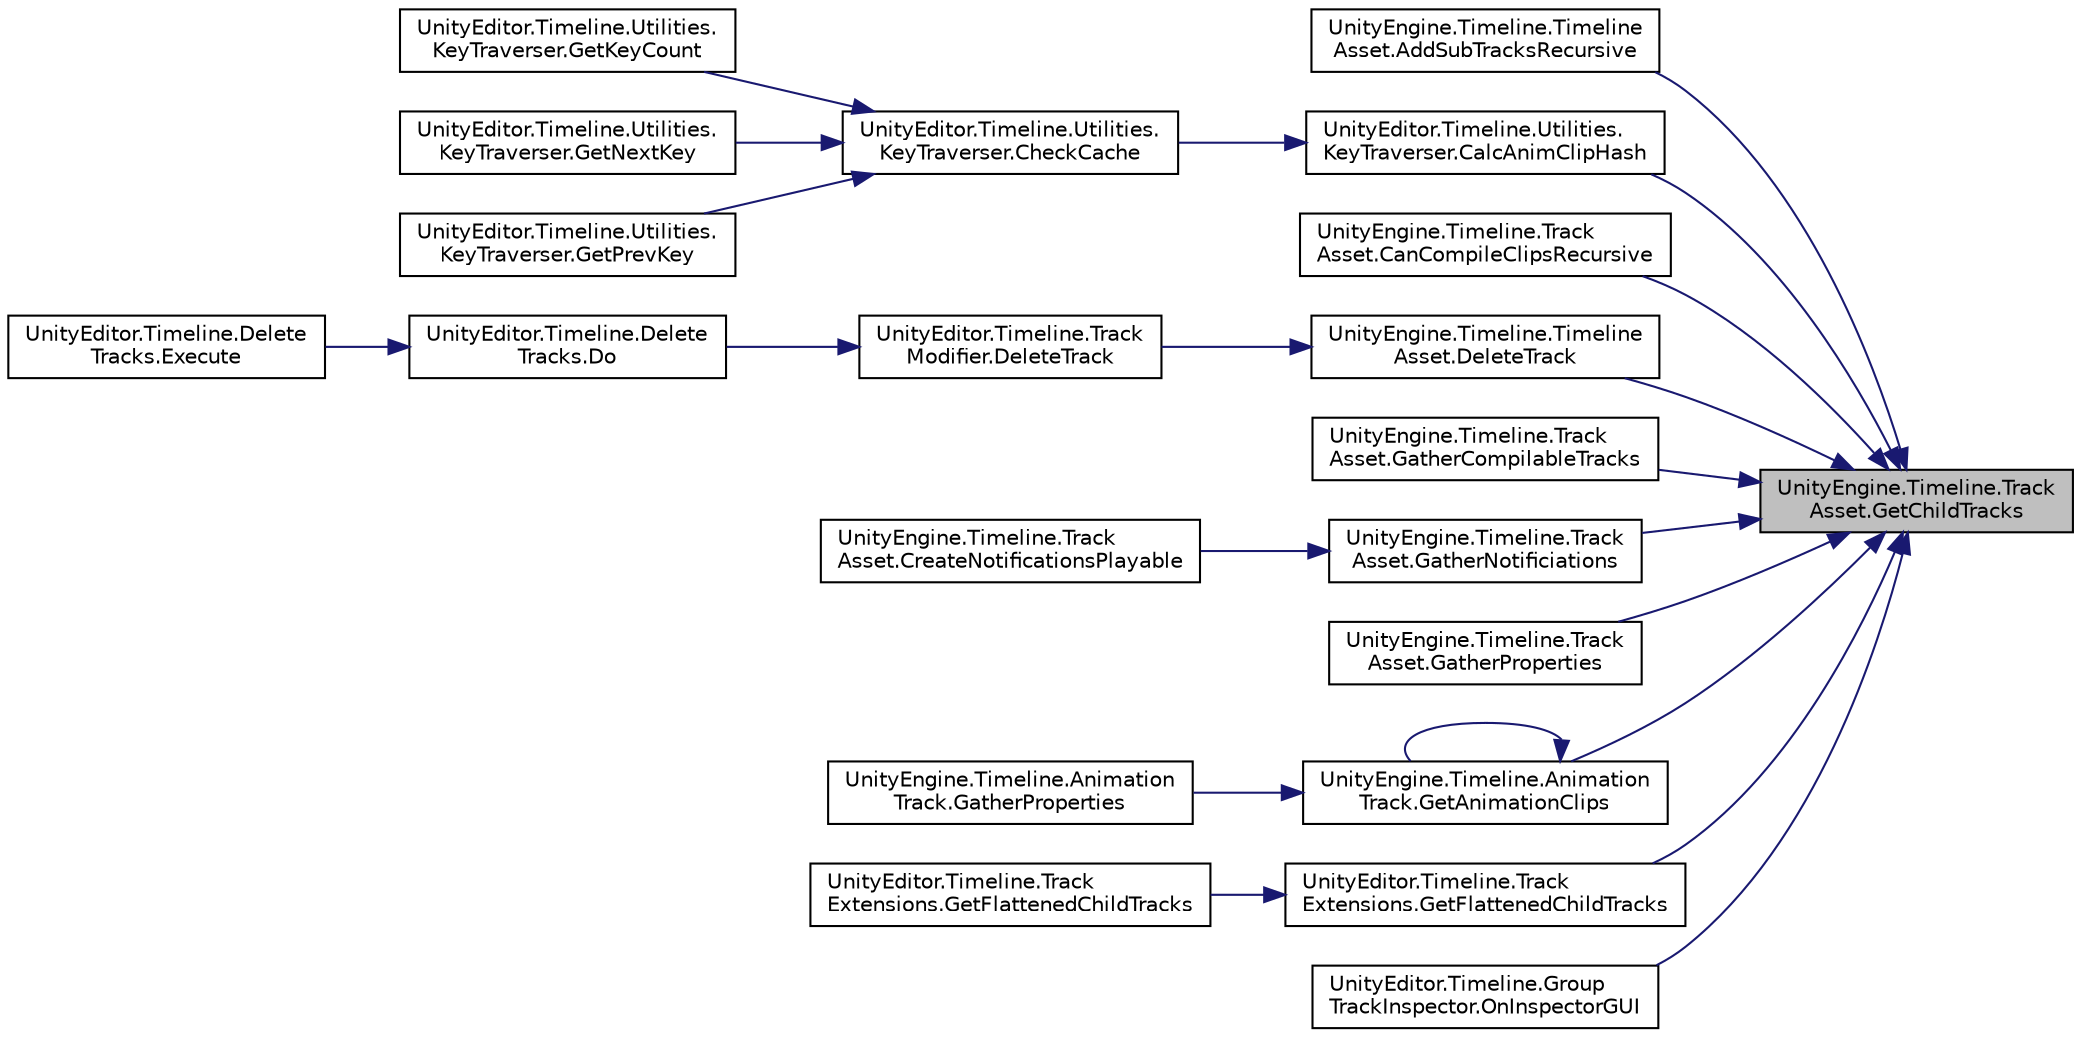 digraph "UnityEngine.Timeline.TrackAsset.GetChildTracks"
{
 // LATEX_PDF_SIZE
  edge [fontname="Helvetica",fontsize="10",labelfontname="Helvetica",labelfontsize="10"];
  node [fontname="Helvetica",fontsize="10",shape=record];
  rankdir="RL";
  Node1 [label="UnityEngine.Timeline.Track\lAsset.GetChildTracks",height=0.2,width=0.4,color="black", fillcolor="grey75", style="filled", fontcolor="black",tooltip="The list of subtracks or child tracks attached to this track."];
  Node1 -> Node2 [dir="back",color="midnightblue",fontsize="10",style="solid",fontname="Helvetica"];
  Node2 [label="UnityEngine.Timeline.Timeline\lAsset.AddSubTracksRecursive",height=0.2,width=0.4,color="black", fillcolor="white", style="filled",URL="$class_unity_engine_1_1_timeline_1_1_timeline_asset.html#ac45592ac243170c583ed2afef69550e7",tooltip=" "];
  Node1 -> Node3 [dir="back",color="midnightblue",fontsize="10",style="solid",fontname="Helvetica"];
  Node3 [label="UnityEditor.Timeline.Utilities.\lKeyTraverser.CalcAnimClipHash",height=0.2,width=0.4,color="black", fillcolor="white", style="filled",URL="$class_unity_editor_1_1_timeline_1_1_utilities_1_1_key_traverser.html#aadd0b8d3db231677adcb113db573016a",tooltip=" "];
  Node3 -> Node4 [dir="back",color="midnightblue",fontsize="10",style="solid",fontname="Helvetica"];
  Node4 [label="UnityEditor.Timeline.Utilities.\lKeyTraverser.CheckCache",height=0.2,width=0.4,color="black", fillcolor="white", style="filled",URL="$class_unity_editor_1_1_timeline_1_1_utilities_1_1_key_traverser.html#a54a317621bf193525a34048b914fdeb8",tooltip=" "];
  Node4 -> Node5 [dir="back",color="midnightblue",fontsize="10",style="solid",fontname="Helvetica"];
  Node5 [label="UnityEditor.Timeline.Utilities.\lKeyTraverser.GetKeyCount",height=0.2,width=0.4,color="black", fillcolor="white", style="filled",URL="$class_unity_editor_1_1_timeline_1_1_utilities_1_1_key_traverser.html#aece4845a29c3fe38e2be2d42228b5316",tooltip=" "];
  Node4 -> Node6 [dir="back",color="midnightblue",fontsize="10",style="solid",fontname="Helvetica"];
  Node6 [label="UnityEditor.Timeline.Utilities.\lKeyTraverser.GetNextKey",height=0.2,width=0.4,color="black", fillcolor="white", style="filled",URL="$class_unity_editor_1_1_timeline_1_1_utilities_1_1_key_traverser.html#a821b05c198f595cfc667783cb28b2385",tooltip=" "];
  Node4 -> Node7 [dir="back",color="midnightblue",fontsize="10",style="solid",fontname="Helvetica"];
  Node7 [label="UnityEditor.Timeline.Utilities.\lKeyTraverser.GetPrevKey",height=0.2,width=0.4,color="black", fillcolor="white", style="filled",URL="$class_unity_editor_1_1_timeline_1_1_utilities_1_1_key_traverser.html#aefd986808b9e312759b88eec4ec3e810",tooltip=" "];
  Node1 -> Node8 [dir="back",color="midnightblue",fontsize="10",style="solid",fontname="Helvetica"];
  Node8 [label="UnityEngine.Timeline.Track\lAsset.CanCompileClipsRecursive",height=0.2,width=0.4,color="black", fillcolor="white", style="filled",URL="$class_unity_engine_1_1_timeline_1_1_track_asset.html#a4ae9b3b21bac788e227107b8914a358b",tooltip=" "];
  Node1 -> Node9 [dir="back",color="midnightblue",fontsize="10",style="solid",fontname="Helvetica"];
  Node9 [label="UnityEngine.Timeline.Timeline\lAsset.DeleteTrack",height=0.2,width=0.4,color="black", fillcolor="white", style="filled",URL="$class_unity_engine_1_1_timeline_1_1_timeline_asset.html#ae811f0b439c896f971ae476c7997d4a0",tooltip="Deletes a track from a timeline, including all clips and subtracks."];
  Node9 -> Node10 [dir="back",color="midnightblue",fontsize="10",style="solid",fontname="Helvetica"];
  Node10 [label="UnityEditor.Timeline.Track\lModifier.DeleteTrack",height=0.2,width=0.4,color="black", fillcolor="white", style="filled",URL="$class_unity_editor_1_1_timeline_1_1_track_modifier.html#a346c3ba7abdb92ff27dcb0ee93dc4cfc",tooltip=" "];
  Node10 -> Node11 [dir="back",color="midnightblue",fontsize="10",style="solid",fontname="Helvetica"];
  Node11 [label="UnityEditor.Timeline.Delete\lTracks.Do",height=0.2,width=0.4,color="black", fillcolor="white", style="filled",URL="$class_unity_editor_1_1_timeline_1_1_delete_tracks.html#a41cc9843ac095f66bf5acfcf0becdde0",tooltip=" "];
  Node11 -> Node12 [dir="back",color="midnightblue",fontsize="10",style="solid",fontname="Helvetica"];
  Node12 [label="UnityEditor.Timeline.Delete\lTracks.Execute",height=0.2,width=0.4,color="black", fillcolor="white", style="filled",URL="$class_unity_editor_1_1_timeline_1_1_delete_tracks.html#a5eaa5d853a23f9c994dcb1b48598fd6b",tooltip=" "];
  Node1 -> Node13 [dir="back",color="midnightblue",fontsize="10",style="solid",fontname="Helvetica"];
  Node13 [label="UnityEngine.Timeline.Track\lAsset.GatherCompilableTracks",height=0.2,width=0.4,color="black", fillcolor="white", style="filled",URL="$class_unity_engine_1_1_timeline_1_1_track_asset.html#a41471c3cb714a35fc1ecf7baeafed91b",tooltip=" "];
  Node1 -> Node14 [dir="back",color="midnightblue",fontsize="10",style="solid",fontname="Helvetica"];
  Node14 [label="UnityEngine.Timeline.Track\lAsset.GatherNotificiations",height=0.2,width=0.4,color="black", fillcolor="white", style="filled",URL="$class_unity_engine_1_1_timeline_1_1_track_asset.html#ad14e4096f993f890f42a6e9883e574d5",tooltip=" "];
  Node14 -> Node15 [dir="back",color="midnightblue",fontsize="10",style="solid",fontname="Helvetica"];
  Node15 [label="UnityEngine.Timeline.Track\lAsset.CreateNotificationsPlayable",height=0.2,width=0.4,color="black", fillcolor="white", style="filled",URL="$class_unity_engine_1_1_timeline_1_1_track_asset.html#a940f43efc4600a790e6d611e72234aea",tooltip=" "];
  Node1 -> Node16 [dir="back",color="midnightblue",fontsize="10",style="solid",fontname="Helvetica"];
  Node16 [label="UnityEngine.Timeline.Track\lAsset.GatherProperties",height=0.2,width=0.4,color="black", fillcolor="white", style="filled",URL="$class_unity_engine_1_1_timeline_1_1_track_asset.html#a6a160f0771a5271317c914e98ff63c62",tooltip="Called by the Timeline Editor to gather properties requiring preview."];
  Node1 -> Node17 [dir="back",color="midnightblue",fontsize="10",style="solid",fontname="Helvetica"];
  Node17 [label="UnityEngine.Timeline.Animation\lTrack.GetAnimationClips",height=0.2,width=0.4,color="black", fillcolor="white", style="filled",URL="$class_unity_engine_1_1_timeline_1_1_animation_track.html#a43b619f039860b20dd39a970e6814b20",tooltip="Gather all the animation clips for this track"];
  Node17 -> Node18 [dir="back",color="midnightblue",fontsize="10",style="solid",fontname="Helvetica"];
  Node18 [label="UnityEngine.Timeline.Animation\lTrack.GatherProperties",height=0.2,width=0.4,color="black", fillcolor="white", style="filled",URL="$class_unity_engine_1_1_timeline_1_1_animation_track.html#af5d148f0deb6794f31b1079582446c09",tooltip="Called by the Timeline Editor to gather properties requiring preview."];
  Node17 -> Node17 [dir="back",color="midnightblue",fontsize="10",style="solid",fontname="Helvetica"];
  Node1 -> Node19 [dir="back",color="midnightblue",fontsize="10",style="solid",fontname="Helvetica"];
  Node19 [label="UnityEditor.Timeline.Track\lExtensions.GetFlattenedChildTracks",height=0.2,width=0.4,color="black", fillcolor="white", style="filled",URL="$class_unity_editor_1_1_timeline_1_1_track_extensions.html#a690adb96b7c80c54d1ef82f9a05bd507",tooltip=" "];
  Node19 -> Node20 [dir="back",color="midnightblue",fontsize="10",style="solid",fontname="Helvetica"];
  Node20 [label="UnityEditor.Timeline.Track\lExtensions.GetFlattenedChildTracks",height=0.2,width=0.4,color="black", fillcolor="white", style="filled",URL="$class_unity_editor_1_1_timeline_1_1_track_extensions.html#a9bee7c49359b76fc44c4a8f8c2b3c6e7",tooltip=" "];
  Node1 -> Node21 [dir="back",color="midnightblue",fontsize="10",style="solid",fontname="Helvetica"];
  Node21 [label="UnityEditor.Timeline.Group\lTrackInspector.OnInspectorGUI",height=0.2,width=0.4,color="black", fillcolor="white", style="filled",URL="$class_unity_editor_1_1_timeline_1_1_group_track_inspector.html#ab213a0268b393fac32e9595f3145f92d",tooltip=" "];
}
